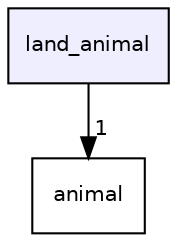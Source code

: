 digraph "land_animal" {
  compound=true
  node [ fontsize="10", fontname="Helvetica"];
  edge [ labelfontsize="10", labelfontname="Helvetica"];
  dir_83a52d803fb4dfb8ef6086e0996b54b1 [shape=box, label="land_animal", style="filled", fillcolor="#eeeeff", pencolor="black", URL="dir_83a52d803fb4dfb8ef6086e0996b54b1.html"];
  dir_2d1529303373b6479b40ba3f97bfa6d2 [shape=box label="animal" URL="dir_2d1529303373b6479b40ba3f97bfa6d2.html"];
  dir_83a52d803fb4dfb8ef6086e0996b54b1->dir_2d1529303373b6479b40ba3f97bfa6d2 [headlabel="1", labeldistance=1.5 headhref="dir_000024_000002.html"];
}
